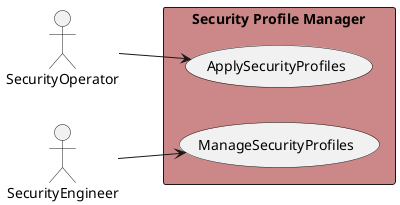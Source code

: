 @startuml

left to right direction
Actor "SecurityOperator" as SecurityOperator
Actor "SecurityEngineer" as SecurityEngineer


rectangle "Security Profile Manager" #cc8888 {
usecase "ApplySecurityProfiles" as ApplySecurityProfiles
    SecurityOperator --> ApplySecurityProfiles
    usecase "ManageSecurityProfiles" as ManageSecurityProfiles
    SecurityEngineer --> ManageSecurityProfiles
    }


@enduml
